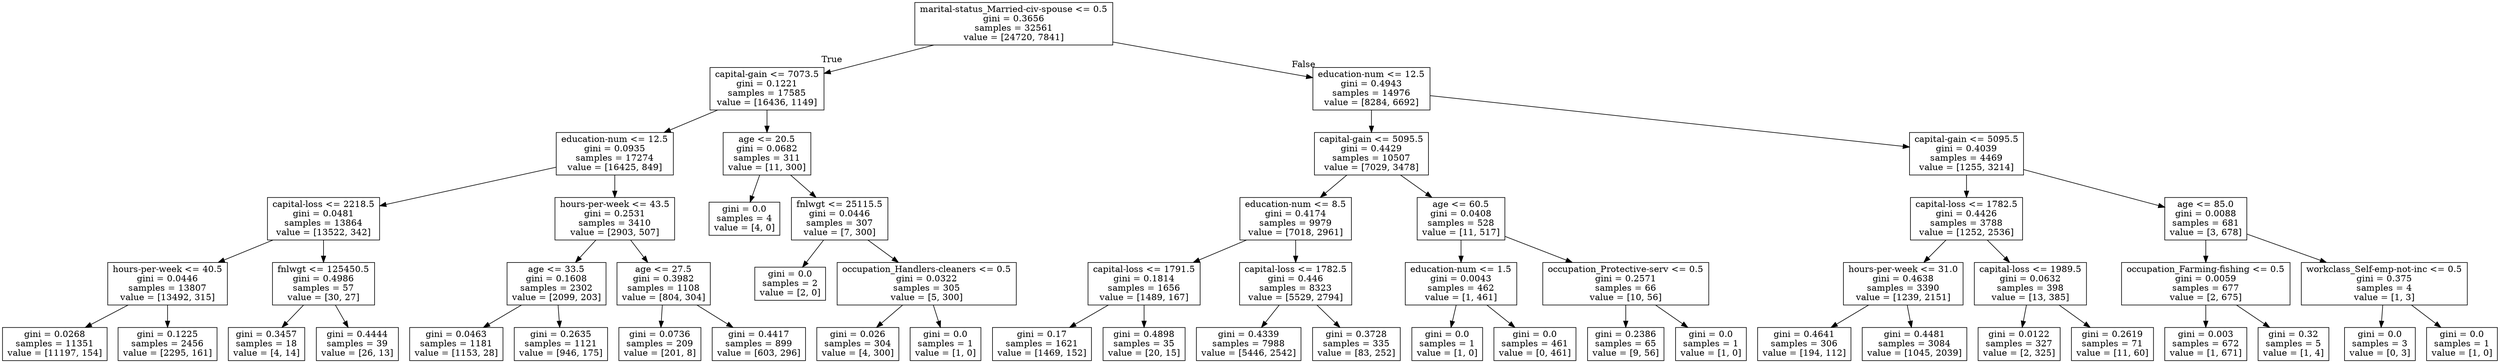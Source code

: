 digraph Tree {
node [shape=box] ;
0 [label="marital-status_Married-civ-spouse <= 0.5\ngini = 0.3656\nsamples = 32561\nvalue = [24720, 7841]"] ;
1 [label="capital-gain <= 7073.5\ngini = 0.1221\nsamples = 17585\nvalue = [16436, 1149]"] ;
0 -> 1 [labeldistance=2.5, labelangle=45, headlabel="True"] ;
2 [label="education-num <= 12.5\ngini = 0.0935\nsamples = 17274\nvalue = [16425, 849]"] ;
1 -> 2 ;
3 [label="capital-loss <= 2218.5\ngini = 0.0481\nsamples = 13864\nvalue = [13522, 342]"] ;
2 -> 3 ;
4 [label="hours-per-week <= 40.5\ngini = 0.0446\nsamples = 13807\nvalue = [13492, 315]"] ;
3 -> 4 ;
5 [label="gini = 0.0268\nsamples = 11351\nvalue = [11197, 154]"] ;
4 -> 5 ;
6 [label="gini = 0.1225\nsamples = 2456\nvalue = [2295, 161]"] ;
4 -> 6 ;
7 [label="fnlwgt <= 125450.5\ngini = 0.4986\nsamples = 57\nvalue = [30, 27]"] ;
3 -> 7 ;
8 [label="gini = 0.3457\nsamples = 18\nvalue = [4, 14]"] ;
7 -> 8 ;
9 [label="gini = 0.4444\nsamples = 39\nvalue = [26, 13]"] ;
7 -> 9 ;
10 [label="hours-per-week <= 43.5\ngini = 0.2531\nsamples = 3410\nvalue = [2903, 507]"] ;
2 -> 10 ;
11 [label="age <= 33.5\ngini = 0.1608\nsamples = 2302\nvalue = [2099, 203]"] ;
10 -> 11 ;
12 [label="gini = 0.0463\nsamples = 1181\nvalue = [1153, 28]"] ;
11 -> 12 ;
13 [label="gini = 0.2635\nsamples = 1121\nvalue = [946, 175]"] ;
11 -> 13 ;
14 [label="age <= 27.5\ngini = 0.3982\nsamples = 1108\nvalue = [804, 304]"] ;
10 -> 14 ;
15 [label="gini = 0.0736\nsamples = 209\nvalue = [201, 8]"] ;
14 -> 15 ;
16 [label="gini = 0.4417\nsamples = 899\nvalue = [603, 296]"] ;
14 -> 16 ;
17 [label="age <= 20.5\ngini = 0.0682\nsamples = 311\nvalue = [11, 300]"] ;
1 -> 17 ;
18 [label="gini = 0.0\nsamples = 4\nvalue = [4, 0]"] ;
17 -> 18 ;
19 [label="fnlwgt <= 25115.5\ngini = 0.0446\nsamples = 307\nvalue = [7, 300]"] ;
17 -> 19 ;
20 [label="gini = 0.0\nsamples = 2\nvalue = [2, 0]"] ;
19 -> 20 ;
21 [label="occupation_Handlers-cleaners <= 0.5\ngini = 0.0322\nsamples = 305\nvalue = [5, 300]"] ;
19 -> 21 ;
22 [label="gini = 0.026\nsamples = 304\nvalue = [4, 300]"] ;
21 -> 22 ;
23 [label="gini = 0.0\nsamples = 1\nvalue = [1, 0]"] ;
21 -> 23 ;
24 [label="education-num <= 12.5\ngini = 0.4943\nsamples = 14976\nvalue = [8284, 6692]"] ;
0 -> 24 [labeldistance=2.5, labelangle=-45, headlabel="False"] ;
25 [label="capital-gain <= 5095.5\ngini = 0.4429\nsamples = 10507\nvalue = [7029, 3478]"] ;
24 -> 25 ;
26 [label="education-num <= 8.5\ngini = 0.4174\nsamples = 9979\nvalue = [7018, 2961]"] ;
25 -> 26 ;
27 [label="capital-loss <= 1791.5\ngini = 0.1814\nsamples = 1656\nvalue = [1489, 167]"] ;
26 -> 27 ;
28 [label="gini = 0.17\nsamples = 1621\nvalue = [1469, 152]"] ;
27 -> 28 ;
29 [label="gini = 0.4898\nsamples = 35\nvalue = [20, 15]"] ;
27 -> 29 ;
30 [label="capital-loss <= 1782.5\ngini = 0.446\nsamples = 8323\nvalue = [5529, 2794]"] ;
26 -> 30 ;
31 [label="gini = 0.4339\nsamples = 7988\nvalue = [5446, 2542]"] ;
30 -> 31 ;
32 [label="gini = 0.3728\nsamples = 335\nvalue = [83, 252]"] ;
30 -> 32 ;
33 [label="age <= 60.5\ngini = 0.0408\nsamples = 528\nvalue = [11, 517]"] ;
25 -> 33 ;
34 [label="education-num <= 1.5\ngini = 0.0043\nsamples = 462\nvalue = [1, 461]"] ;
33 -> 34 ;
35 [label="gini = 0.0\nsamples = 1\nvalue = [1, 0]"] ;
34 -> 35 ;
36 [label="gini = 0.0\nsamples = 461\nvalue = [0, 461]"] ;
34 -> 36 ;
37 [label="occupation_Protective-serv <= 0.5\ngini = 0.2571\nsamples = 66\nvalue = [10, 56]"] ;
33 -> 37 ;
38 [label="gini = 0.2386\nsamples = 65\nvalue = [9, 56]"] ;
37 -> 38 ;
39 [label="gini = 0.0\nsamples = 1\nvalue = [1, 0]"] ;
37 -> 39 ;
40 [label="capital-gain <= 5095.5\ngini = 0.4039\nsamples = 4469\nvalue = [1255, 3214]"] ;
24 -> 40 ;
41 [label="capital-loss <= 1782.5\ngini = 0.4426\nsamples = 3788\nvalue = [1252, 2536]"] ;
40 -> 41 ;
42 [label="hours-per-week <= 31.0\ngini = 0.4638\nsamples = 3390\nvalue = [1239, 2151]"] ;
41 -> 42 ;
43 [label="gini = 0.4641\nsamples = 306\nvalue = [194, 112]"] ;
42 -> 43 ;
44 [label="gini = 0.4481\nsamples = 3084\nvalue = [1045, 2039]"] ;
42 -> 44 ;
45 [label="capital-loss <= 1989.5\ngini = 0.0632\nsamples = 398\nvalue = [13, 385]"] ;
41 -> 45 ;
46 [label="gini = 0.0122\nsamples = 327\nvalue = [2, 325]"] ;
45 -> 46 ;
47 [label="gini = 0.2619\nsamples = 71\nvalue = [11, 60]"] ;
45 -> 47 ;
48 [label="age <= 85.0\ngini = 0.0088\nsamples = 681\nvalue = [3, 678]"] ;
40 -> 48 ;
49 [label="occupation_Farming-fishing <= 0.5\ngini = 0.0059\nsamples = 677\nvalue = [2, 675]"] ;
48 -> 49 ;
50 [label="gini = 0.003\nsamples = 672\nvalue = [1, 671]"] ;
49 -> 50 ;
51 [label="gini = 0.32\nsamples = 5\nvalue = [1, 4]"] ;
49 -> 51 ;
52 [label="workclass_Self-emp-not-inc <= 0.5\ngini = 0.375\nsamples = 4\nvalue = [1, 3]"] ;
48 -> 52 ;
53 [label="gini = 0.0\nsamples = 3\nvalue = [0, 3]"] ;
52 -> 53 ;
54 [label="gini = 0.0\nsamples = 1\nvalue = [1, 0]"] ;
52 -> 54 ;
}